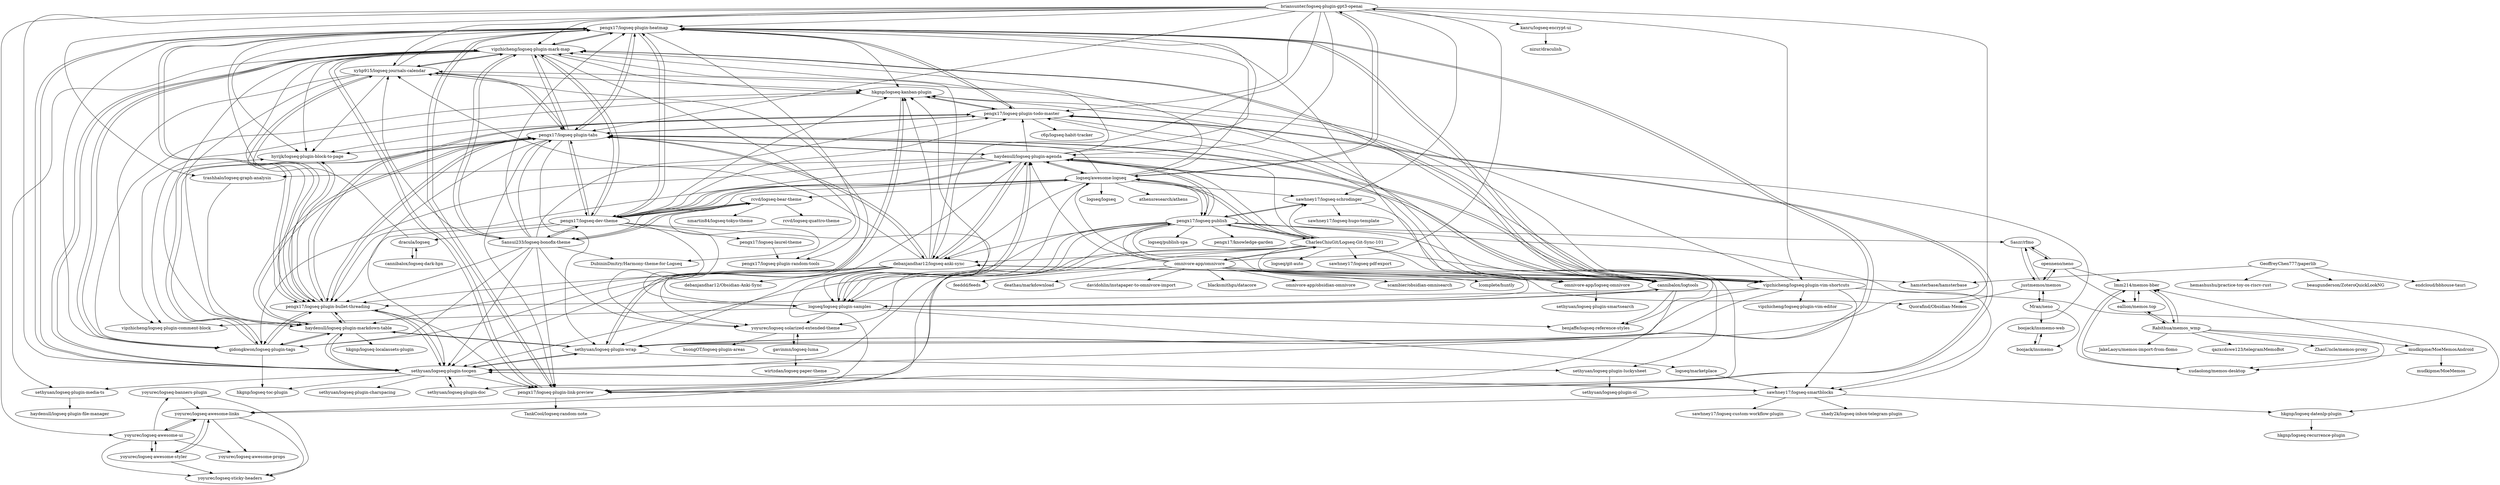digraph G {
"yoyurec/logseq-banners-plugin" -> "yoyurec/logseq-sticky-headers"
"yoyurec/logseq-banners-plugin" -> "yoyurec/logseq-awesome-links"
"briansunter/logseq-plugin-gpt3-openai" -> "yoyurec/logseq-awesome-ui"
"briansunter/logseq-plugin-gpt3-openai" -> "pengx17/logseq-plugin-heatmap"
"briansunter/logseq-plugin-gpt3-openai" -> "xyhp915/logseq-journals-calendar"
"briansunter/logseq-plugin-gpt3-openai" -> "haydenull/logseq-plugin-agenda"
"briansunter/logseq-plugin-gpt3-openai" -> "vipzhicheng/logseq-plugin-mark-map"
"briansunter/logseq-plugin-gpt3-openai" -> "trashhalo/logseq-graph-analysis"
"briansunter/logseq-plugin-gpt3-openai" -> "debanjandhar12/logseq-anki-sync"
"briansunter/logseq-plugin-gpt3-openai" -> "logseq/awesome-logseq"
"briansunter/logseq-plugin-gpt3-openai" -> "pengx17/logseq-plugin-todo-master"
"briansunter/logseq-plugin-gpt3-openai" -> "kanru/logseq-encrypt-ui"
"briansunter/logseq-plugin-gpt3-openai" -> "pengx17/logseq-plugin-tabs"
"briansunter/logseq-plugin-gpt3-openai" -> "vipzhicheng/logseq-plugin-vim-shortcuts"
"briansunter/logseq-plugin-gpt3-openai" -> "sethyuan/logseq-plugin-wrap"
"briansunter/logseq-plugin-gpt3-openai" -> "sawhney17/logseq-schrodinger"
"briansunter/logseq-plugin-gpt3-openai" -> "sethyuan/logseq-plugin-tocgen"
"omnivore-app/omnivore" -> "omnivore-app/logseq-omnivore"
"omnivore-app/omnivore" -> "omnivore-app/obsidian-omnivore"
"omnivore-app/omnivore" -> "hamsterbase/hamsterbase"
"omnivore-app/omnivore" -> "haydenull/logseq-plugin-agenda"
"omnivore-app/omnivore" -> "logseq/awesome-logseq"
"omnivore-app/omnivore" -> "briansunter/logseq-plugin-gpt3-openai"
"omnivore-app/omnivore" -> "scambier/obsidian-omnisearch" ["e"=1]
"omnivore-app/omnivore" -> "pengx17/logseq-publish"
"omnivore-app/omnivore" -> "CharlesChiuGit/Logseq-Git-Sync-101"
"omnivore-app/omnivore" -> "Quorafind/Obsidian-Memos" ["e"=1]
"omnivore-app/omnivore" -> "lcomplete/huntly" ["e"=1]
"omnivore-app/omnivore" -> "feeddd/feeds" ["e"=1]
"omnivore-app/omnivore" -> "deathau/markdownload" ["e"=1]
"omnivore-app/omnivore" -> "davidohlin/instapaper-to-omnivore-import"
"omnivore-app/omnivore" -> "blacksmithgu/datacore" ["e"=1]
"logseq/marketplace" -> "sawhney17/logseq-smartblocks"
"GeoffreyChen777/paperlib" -> "hamsterbase/hamsterbase"
"GeoffreyChen777/paperlib" -> "beaugunderson/ZoteroQuickLookNG"
"GeoffreyChen777/paperlib" -> "endcloud/bbhouse-tauri" ["e"=1]
"GeoffreyChen777/paperlib" -> "hemashushu/practice-toy-os-riscv-rust" ["e"=1]
"yoyurec/logseq-awesome-ui" -> "yoyurec/logseq-awesome-links"
"yoyurec/logseq-awesome-ui" -> "yoyurec/logseq-awesome-styler"
"yoyurec/logseq-awesome-ui" -> "yoyurec/logseq-sticky-headers"
"yoyurec/logseq-awesome-ui" -> "yoyurec/logseq-awesome-props"
"yoyurec/logseq-awesome-ui" -> "yoyurec/logseq-banners-plugin"
"haydenull/logseq-plugin-agenda" -> "pengx17/logseq-plugin-tabs"
"haydenull/logseq-plugin-agenda" -> "logseq/awesome-logseq"
"haydenull/logseq-plugin-agenda" -> "logseq/logseq-plugin-samples"
"haydenull/logseq-plugin-agenda" -> "debanjandhar12/logseq-anki-sync"
"haydenull/logseq-plugin-agenda" -> "pengx17/logseq-plugin-todo-master"
"haydenull/logseq-plugin-agenda" -> "pengx17/logseq-dev-theme"
"haydenull/logseq-plugin-agenda" -> "pengx17/logseq-publish"
"haydenull/logseq-plugin-agenda" -> "gidongkwon/logseq-plugin-tags"
"haydenull/logseq-plugin-agenda" -> "sawhney17/logseq-smartblocks"
"haydenull/logseq-plugin-agenda" -> "vipzhicheng/logseq-plugin-mark-map"
"haydenull/logseq-plugin-agenda" -> "yoyurec/logseq-solarized-extended-theme"
"haydenull/logseq-plugin-agenda" -> "pengx17/logseq-plugin-heatmap"
"haydenull/logseq-plugin-agenda" -> "vipzhicheng/logseq-plugin-vim-shortcuts"
"haydenull/logseq-plugin-agenda" -> "trashhalo/logseq-graph-analysis"
"haydenull/logseq-plugin-agenda" -> "pengx17/logseq-plugin-bullet-threading"
"logseq/awesome-logseq" -> "haydenull/logseq-plugin-agenda"
"logseq/awesome-logseq" -> "pengx17/logseq-dev-theme"
"logseq/awesome-logseq" -> "logseq/logseq" ["e"=1]
"logseq/awesome-logseq" -> "pengx17/logseq-publish"
"logseq/awesome-logseq" -> "CharlesChiuGit/Logseq-Git-Sync-101"
"logseq/awesome-logseq" -> "logseq/logseq-plugin-samples"
"logseq/awesome-logseq" -> "Sansui233/logseq-bonofix-theme"
"logseq/awesome-logseq" -> "briansunter/logseq-plugin-gpt3-openai"
"logseq/awesome-logseq" -> "vipzhicheng/logseq-plugin-mark-map"
"logseq/awesome-logseq" -> "pengx17/logseq-plugin-heatmap"
"logseq/awesome-logseq" -> "debanjandhar12/logseq-anki-sync"
"logseq/awesome-logseq" -> "rcvd/logseq-bear-theme"
"logseq/awesome-logseq" -> "pengx17/logseq-plugin-tabs"
"logseq/awesome-logseq" -> "athensresearch/athens" ["e"=1]
"logseq/awesome-logseq" -> "sawhney17/logseq-schrodinger"
"yoyurec/logseq-awesome-styler" -> "yoyurec/logseq-awesome-links"
"yoyurec/logseq-awesome-styler" -> "yoyurec/logseq-awesome-ui"
"yoyurec/logseq-awesome-styler" -> "yoyurec/logseq-sticky-headers"
"CharlesChiuGit/Logseq-Git-Sync-101" -> "pengx17/logseq-publish"
"CharlesChiuGit/Logseq-Git-Sync-101" -> "logseq/awesome-logseq"
"CharlesChiuGit/Logseq-Git-Sync-101" -> "logseq/git-auto"
"CharlesChiuGit/Logseq-Git-Sync-101" -> "haydenull/logseq-plugin-agenda"
"CharlesChiuGit/Logseq-Git-Sync-101" -> "sawhney17/logseq-schrodinger"
"CharlesChiuGit/Logseq-Git-Sync-101" -> "pengx17/logseq-plugin-tabs"
"CharlesChiuGit/Logseq-Git-Sync-101" -> "logseq/logseq-plugin-samples"
"CharlesChiuGit/Logseq-Git-Sync-101" -> "vipzhicheng/logseq-plugin-vim-shortcuts"
"CharlesChiuGit/Logseq-Git-Sync-101" -> "sethyuan/logseq-plugin-doc"
"CharlesChiuGit/Logseq-Git-Sync-101" -> "sethyuan/logseq-plugin-tocgen"
"CharlesChiuGit/Logseq-Git-Sync-101" -> "sethyuan/logseq-plugin-luckysheet"
"CharlesChiuGit/Logseq-Git-Sync-101" -> "omnivore-app/omnivore"
"CharlesChiuGit/Logseq-Git-Sync-101" -> "sawhney17/logseq-pdf-export"
"CharlesChiuGit/Logseq-Git-Sync-101" -> "debanjandhar12/logseq-anki-sync"
"CharlesChiuGit/Logseq-Git-Sync-101" -> "cannibalox/logtools"
"mudkipme/MoeMemosAndroid" -> "mudkipme/MoeMemos"
"mudkipme/MoeMemosAndroid" -> "xudaolong/memos-desktop"
"mudkipme/MoeMemosAndroid" -> "lmm214/memos-bber"
"gidongkwon/logseq-plugin-tags" -> "pengx17/logseq-plugin-tabs"
"gidongkwon/logseq-plugin-tags" -> "hkgnp/logseq-toc-plugin"
"gidongkwon/logseq-plugin-tags" -> "pengx17/logseq-plugin-bullet-threading"
"gidongkwon/logseq-plugin-tags" -> "haydenull/logseq-plugin-markdown-table"
"gidongkwon/logseq-plugin-tags" -> "hyrijk/logseq-plugin-block-to-page"
"gidongkwon/logseq-plugin-tags" -> "hkgnp/logseq-kanban-plugin"
"gidongkwon/logseq-plugin-tags" -> "vipzhicheng/logseq-plugin-mark-map"
"pengx17/logseq-publish" -> "sawhney17/logseq-schrodinger"
"pengx17/logseq-publish" -> "haydenull/logseq-plugin-agenda"
"pengx17/logseq-publish" -> "sethyuan/logseq-plugin-tocgen"
"pengx17/logseq-publish" -> "Saszr/rfmo"
"pengx17/logseq-publish" -> "sawhney17/logseq-smartblocks"
"pengx17/logseq-publish" -> "logseq/logseq-plugin-samples"
"pengx17/logseq-publish" -> "cannibalox/logtools"
"pengx17/logseq-publish" -> "logseq/publish-spa"
"pengx17/logseq-publish" -> "yoyurec/logseq-solarized-extended-theme"
"pengx17/logseq-publish" -> "CharlesChiuGit/Logseq-Git-Sync-101"
"pengx17/logseq-publish" -> "yoyurec/logseq-awesome-links"
"pengx17/logseq-publish" -> "debanjandhar12/logseq-anki-sync"
"pengx17/logseq-publish" -> "pengx17/knowledge-garden"
"pengx17/logseq-publish" -> "pengx17/logseq-plugin-link-preview"
"pengx17/logseq-publish" -> "logseq/awesome-logseq"
"sawhney17/logseq-schrodinger" -> "pengx17/logseq-publish"
"sawhney17/logseq-schrodinger" -> "sawhney17/logseq-hugo-template"
"sawhney17/logseq-schrodinger" -> "omnivore-app/logseq-omnivore"
"sethyuan/logseq-plugin-tocgen" -> "sethyuan/logseq-plugin-doc"
"sethyuan/logseq-plugin-tocgen" -> "sethyuan/logseq-plugin-wrap"
"sethyuan/logseq-plugin-tocgen" -> "pengx17/logseq-plugin-heatmap"
"sethyuan/logseq-plugin-tocgen" -> "sethyuan/logseq-plugin-charspacing"
"sethyuan/logseq-plugin-tocgen" -> "haydenull/logseq-plugin-markdown-table"
"sethyuan/logseq-plugin-tocgen" -> "hkgnp/logseq-toc-plugin"
"sethyuan/logseq-plugin-tocgen" -> "pengx17/logseq-plugin-bullet-threading"
"sethyuan/logseq-plugin-tocgen" -> "sawhney17/logseq-smartblocks"
"sethyuan/logseq-plugin-tocgen" -> "sethyuan/logseq-plugin-media-ts"
"sethyuan/logseq-plugin-tocgen" -> "vipzhicheng/logseq-plugin-mark-map"
"sethyuan/logseq-plugin-tocgen" -> "pengx17/logseq-plugin-link-preview"
"openneno/neno" -> "Saszr/rfmo"
"openneno/neno" -> "justmemos/memos"
"openneno/neno" -> "eallion/memos.top"
"openneno/neno" -> "lmm214/memos-bber"
"pengx17/logseq-plugin-tabs" -> "pengx17/logseq-plugin-bullet-threading"
"pengx17/logseq-plugin-tabs" -> "vipzhicheng/logseq-plugin-mark-map"
"pengx17/logseq-plugin-tabs" -> "pengx17/logseq-plugin-heatmap"
"pengx17/logseq-plugin-tabs" -> "gidongkwon/logseq-plugin-tags"
"pengx17/logseq-plugin-tabs" -> "xyhp915/logseq-journals-calendar"
"pengx17/logseq-plugin-tabs" -> "pengx17/logseq-dev-theme"
"pengx17/logseq-plugin-tabs" -> "pengx17/logseq-plugin-todo-master"
"pengx17/logseq-plugin-tabs" -> "pengx17/logseq-plugin-link-preview"
"pengx17/logseq-plugin-tabs" -> "haydenull/logseq-plugin-markdown-table"
"pengx17/logseq-plugin-tabs" -> "hyrijk/logseq-plugin-block-to-page"
"pengx17/logseq-plugin-tabs" -> "vipzhicheng/logseq-plugin-vim-shortcuts"
"pengx17/logseq-plugin-tabs" -> "debanjandhar12/logseq-anki-sync"
"pengx17/logseq-plugin-tabs" -> "sethyuan/logseq-plugin-tocgen"
"pengx17/logseq-plugin-tabs" -> "sethyuan/logseq-plugin-wrap"
"pengx17/logseq-plugin-tabs" -> "haydenull/logseq-plugin-agenda"
"pengx17/logseq-plugin-todo-master" -> "hkgnp/logseq-kanban-plugin"
"pengx17/logseq-plugin-todo-master" -> "pengx17/logseq-plugin-link-preview"
"pengx17/logseq-plugin-todo-master" -> "pengx17/logseq-plugin-heatmap"
"pengx17/logseq-plugin-todo-master" -> "pengx17/logseq-plugin-bullet-threading"
"pengx17/logseq-plugin-todo-master" -> "pengx17/logseq-plugin-tabs"
"pengx17/logseq-plugin-todo-master" -> "hyrijk/logseq-plugin-block-to-page"
"pengx17/logseq-plugin-todo-master" -> "benjaffe/logseq-reference-styles"
"pengx17/logseq-plugin-todo-master" -> "c6p/logseq-habit-tracker"
"xyhp915/logseq-journals-calendar" -> "pengx17/logseq-plugin-bullet-threading"
"xyhp915/logseq-journals-calendar" -> "pengx17/logseq-plugin-tabs"
"xyhp915/logseq-journals-calendar" -> "vipzhicheng/logseq-plugin-mark-map"
"xyhp915/logseq-journals-calendar" -> "hyrijk/logseq-plugin-block-to-page"
"xyhp915/logseq-journals-calendar" -> "hkgnp/logseq-kanban-plugin"
"xyhp915/logseq-journals-calendar" -> "vipzhicheng/logseq-plugin-comment-block"
"xyhp915/logseq-journals-calendar" -> "haydenull/logseq-plugin-markdown-table"
"xyhp915/logseq-journals-calendar" -> "pengx17/logseq-plugin-heatmap"
"Mran/neno" -> "boojack/insmemo"
"Mran/neno" -> "boojack/insmemo-web"
"Mran/neno" -> "justmemos/memos"
"haydenull/logseq-plugin-markdown-table" -> "sethyuan/logseq-plugin-wrap"
"haydenull/logseq-plugin-markdown-table" -> "gidongkwon/logseq-plugin-tags"
"haydenull/logseq-plugin-markdown-table" -> "pengx17/logseq-plugin-bullet-threading"
"haydenull/logseq-plugin-markdown-table" -> "hkgnp/logseq-localassets-plugin"
"haydenull/logseq-plugin-markdown-table" -> "sethyuan/logseq-plugin-tocgen"
"haydenull/logseq-plugin-markdown-table" -> "pengx17/logseq-plugin-tabs"
"hkgnp/logseq-kanban-plugin" -> "pengx17/logseq-plugin-todo-master"
"hkgnp/logseq-kanban-plugin" -> "vipzhicheng/logseq-plugin-comment-block"
"hkgnp/logseq-kanban-plugin" -> "sethyuan/logseq-plugin-wrap"
"pengx17/logseq-dev-theme" -> "Sansui233/logseq-bonofix-theme"
"pengx17/logseq-dev-theme" -> "pengx17/logseq-plugin-tabs"
"pengx17/logseq-dev-theme" -> "pengx17/logseq-plugin-heatmap"
"pengx17/logseq-dev-theme" -> "pengx17/logseq-plugin-bullet-threading"
"pengx17/logseq-dev-theme" -> "vipzhicheng/logseq-plugin-mark-map"
"pengx17/logseq-dev-theme" -> "haydenull/logseq-plugin-agenda"
"pengx17/logseq-dev-theme" -> "pengx17/logseq-plugin-todo-master"
"pengx17/logseq-dev-theme" -> "rcvd/logseq-bear-theme"
"pengx17/logseq-dev-theme" -> "pengx17/logseq-plugin-link-preview"
"pengx17/logseq-dev-theme" -> "logseq/awesome-logseq"
"pengx17/logseq-dev-theme" -> "dracula/logseq"
"pengx17/logseq-dev-theme" -> "hkgnp/logseq-kanban-plugin"
"pengx17/logseq-dev-theme" -> "pengx17/logseq-laurel-theme"
"pengx17/logseq-dev-theme" -> "logseq/logseq-plugin-samples"
"pengx17/logseq-dev-theme" -> "yoyurec/logseq-solarized-extended-theme"
"pengx17/logseq-plugin-link-preview" -> "pengx17/logseq-plugin-todo-master"
"pengx17/logseq-plugin-link-preview" -> "TankCool/logseq-random-note"
"pengx17/logseq-plugin-link-preview" -> "vipzhicheng/logseq-plugin-mark-map"
"pengx17/logseq-plugin-link-preview" -> "pengx17/logseq-plugin-heatmap"
"sethyuan/logseq-plugin-media-ts" -> "haydenull/logseq-plugin-file-manager"
"trashhalo/logseq-graph-analysis" -> "haydenull/logseq-plugin-markdown-table"
"vipzhicheng/logseq-plugin-mark-map" -> "pengx17/logseq-plugin-tabs"
"vipzhicheng/logseq-plugin-mark-map" -> "xyhp915/logseq-journals-calendar"
"vipzhicheng/logseq-plugin-mark-map" -> "pengx17/logseq-plugin-link-preview"
"vipzhicheng/logseq-plugin-mark-map" -> "pengx17/logseq-plugin-heatmap"
"vipzhicheng/logseq-plugin-mark-map" -> "gidongkwon/logseq-plugin-tags"
"vipzhicheng/logseq-plugin-mark-map" -> "haydenull/logseq-plugin-markdown-table"
"vipzhicheng/logseq-plugin-mark-map" -> "sethyuan/logseq-plugin-tocgen"
"vipzhicheng/logseq-plugin-mark-map" -> "hyrijk/logseq-plugin-block-to-page"
"vipzhicheng/logseq-plugin-mark-map" -> "cannibalox/logtools"
"vipzhicheng/logseq-plugin-mark-map" -> "pengx17/logseq-plugin-bullet-threading"
"vipzhicheng/logseq-plugin-mark-map" -> "sethyuan/logseq-plugin-media-ts"
"vipzhicheng/logseq-plugin-mark-map" -> "Sansui233/logseq-bonofix-theme"
"vipzhicheng/logseq-plugin-mark-map" -> "pengx17/logseq-dev-theme"
"vipzhicheng/logseq-plugin-mark-map" -> "hkgnp/logseq-kanban-plugin"
"vipzhicheng/logseq-plugin-mark-map" -> "pengx17/logseq-plugin-random-tools"
"debanjandhar12/logseq-anki-sync" -> "pengx17/logseq-plugin-tabs"
"debanjandhar12/logseq-anki-sync" -> "sethyuan/logseq-plugin-wrap"
"debanjandhar12/logseq-anki-sync" -> "haydenull/logseq-plugin-agenda"
"debanjandhar12/logseq-anki-sync" -> "xyhp915/logseq-journals-calendar"
"debanjandhar12/logseq-anki-sync" -> "sethyuan/logseq-plugin-tocgen"
"debanjandhar12/logseq-anki-sync" -> "haydenull/logseq-plugin-markdown-table"
"debanjandhar12/logseq-anki-sync" -> "vipzhicheng/logseq-plugin-vim-shortcuts"
"debanjandhar12/logseq-anki-sync" -> "pengx17/logseq-plugin-bullet-threading"
"debanjandhar12/logseq-anki-sync" -> "logseq/logseq-plugin-samples"
"debanjandhar12/logseq-anki-sync" -> "vipzhicheng/logseq-plugin-mark-map"
"debanjandhar12/logseq-anki-sync" -> "debanjandhar12/Obsidian-Anki-Sync" ["e"=1]
"debanjandhar12/logseq-anki-sync" -> "cannibalox/logtools"
"debanjandhar12/logseq-anki-sync" -> "gidongkwon/logseq-plugin-tags"
"debanjandhar12/logseq-anki-sync" -> "pengx17/logseq-plugin-link-preview"
"debanjandhar12/logseq-anki-sync" -> "hkgnp/logseq-kanban-plugin"
"Sansui233/logseq-bonofix-theme" -> "pengx17/logseq-dev-theme"
"Sansui233/logseq-bonofix-theme" -> "DubininDmitry/Harmony-theme-for-Logseq"
"Sansui233/logseq-bonofix-theme" -> "pengx17/logseq-plugin-link-preview"
"Sansui233/logseq-bonofix-theme" -> "pengx17/logseq-plugin-heatmap"
"Sansui233/logseq-bonofix-theme" -> "vipzhicheng/logseq-plugin-mark-map"
"Sansui233/logseq-bonofix-theme" -> "xyhp915/logseq-journals-calendar"
"Sansui233/logseq-bonofix-theme" -> "pengx17/logseq-plugin-bullet-threading"
"Sansui233/logseq-bonofix-theme" -> "pengx17/logseq-plugin-tabs"
"Sansui233/logseq-bonofix-theme" -> "gidongkwon/logseq-plugin-tags"
"Sansui233/logseq-bonofix-theme" -> "rcvd/logseq-bear-theme"
"Sansui233/logseq-bonofix-theme" -> "yoyurec/logseq-solarized-extended-theme"
"Sansui233/logseq-bonofix-theme" -> "pengx17/logseq-plugin-todo-master"
"Sansui233/logseq-bonofix-theme" -> "sethyuan/logseq-plugin-tocgen"
"gavinmn/logseq-luma" -> "yoyurec/logseq-solarized-extended-theme"
"gavinmn/logseq-luma" -> "wirtzdan/logseq-paper-theme"
"cannibalox/logtools" -> "hkgnp/logseq-kanban-plugin"
"cannibalox/logtools" -> "vipzhicheng/logseq-plugin-mark-map"
"cannibalox/logtools" -> "pengx17/logseq-plugin-heatmap"
"cannibalox/logtools" -> "pengx17/logseq-plugin-link-preview"
"cannibalox/logtools" -> "pengx17/logseq-plugin-todo-master"
"cannibalox/logtools" -> "benjaffe/logseq-reference-styles"
"cannibalox/logtools" -> "logseq/logseq-plugin-samples"
"pengx17/logseq-plugin-heatmap" -> "pengx17/logseq-plugin-bullet-threading"
"pengx17/logseq-plugin-heatmap" -> "pengx17/logseq-plugin-tabs"
"pengx17/logseq-plugin-heatmap" -> "pengx17/logseq-plugin-todo-master"
"pengx17/logseq-plugin-heatmap" -> "vipzhicheng/logseq-plugin-mark-map"
"pengx17/logseq-plugin-heatmap" -> "pengx17/logseq-plugin-link-preview"
"pengx17/logseq-plugin-heatmap" -> "sethyuan/logseq-plugin-tocgen"
"pengx17/logseq-plugin-heatmap" -> "sethyuan/logseq-plugin-wrap"
"pengx17/logseq-plugin-heatmap" -> "hyrijk/logseq-plugin-block-to-page"
"pengx17/logseq-plugin-heatmap" -> "pengx17/logseq-dev-theme"
"pengx17/logseq-plugin-heatmap" -> "pengx17/logseq-plugin-random-tools"
"pengx17/logseq-plugin-heatmap" -> "cannibalox/logtools"
"pengx17/logseq-plugin-heatmap" -> "gidongkwon/logseq-plugin-tags"
"pengx17/logseq-plugin-heatmap" -> "hkgnp/logseq-kanban-plugin"
"vipzhicheng/logseq-plugin-vim-shortcuts" -> "pengx17/logseq-plugin-tabs"
"vipzhicheng/logseq-plugin-vim-shortcuts" -> "pengx17/logseq-plugin-bullet-threading"
"vipzhicheng/logseq-plugin-vim-shortcuts" -> "xyhp915/logseq-journals-calendar"
"vipzhicheng/logseq-plugin-vim-shortcuts" -> "sawhney17/logseq-smartblocks"
"vipzhicheng/logseq-plugin-vim-shortcuts" -> "hkgnp/logseq-kanban-plugin"
"vipzhicheng/logseq-plugin-vim-shortcuts" -> "haydenull/logseq-plugin-agenda"
"vipzhicheng/logseq-plugin-vim-shortcuts" -> "vipzhicheng/logseq-plugin-vim-editor"
"vipzhicheng/logseq-plugin-vim-shortcuts" -> "pengx17/logseq-plugin-todo-master"
"vipzhicheng/logseq-plugin-vim-shortcuts" -> "debanjandhar12/logseq-anki-sync"
"vipzhicheng/logseq-plugin-vim-shortcuts" -> "sethyuan/logseq-plugin-wrap"
"vipzhicheng/logseq-plugin-vim-shortcuts" -> "hkgnp/logseq-datenlp-plugin"
"vipzhicheng/logseq-plugin-vim-shortcuts" -> "sethyuan/logseq-plugin-tocgen"
"pengx17/logseq-plugin-bullet-threading" -> "pengx17/logseq-plugin-heatmap"
"pengx17/logseq-plugin-bullet-threading" -> "pengx17/logseq-plugin-tabs"
"pengx17/logseq-plugin-bullet-threading" -> "hyrijk/logseq-plugin-block-to-page"
"pengx17/logseq-plugin-bullet-threading" -> "xyhp915/logseq-journals-calendar"
"pengx17/logseq-plugin-bullet-threading" -> "pengx17/logseq-plugin-todo-master"
"pengx17/logseq-plugin-bullet-threading" -> "gidongkwon/logseq-plugin-tags"
"pengx17/logseq-plugin-bullet-threading" -> "haydenull/logseq-plugin-markdown-table"
"pengx17/logseq-plugin-bullet-threading" -> "pengx17/logseq-plugin-link-preview"
"pengx17/logseq-plugin-bullet-threading" -> "sethyuan/logseq-plugin-tocgen"
"sethyuan/logseq-plugin-wrap" -> "sethyuan/logseq-plugin-tocgen"
"sethyuan/logseq-plugin-wrap" -> "haydenull/logseq-plugin-markdown-table"
"sethyuan/logseq-plugin-wrap" -> "hkgnp/logseq-kanban-plugin"
"sethyuan/logseq-plugin-wrap" -> "sethyuan/logseq-plugin-luckysheet"
"sethyuan/logseq-plugin-wrap" -> "pengx17/logseq-plugin-heatmap"
"rcvd/logseq-bear-theme" -> "nmartin84/logseq-tokyo-theme"
"rcvd/logseq-bear-theme" -> "DubininDmitry/Harmony-theme-for-Logseq"
"rcvd/logseq-bear-theme" -> "Sansui233/logseq-bonofix-theme"
"rcvd/logseq-bear-theme" -> "rcvd/logseq-quattro-theme"
"rcvd/logseq-bear-theme" -> "pengx17/logseq-dev-theme"
"sethyuan/logseq-plugin-luckysheet" -> "sethyuan/logseq-plugin-ol"
"cannibalox/logseq-dark-hpx" -> "dracula/logseq"
"boojack/insmemo" -> "boojack/insmemo-web"
"boojack/insmemo-web" -> "boojack/insmemo"
"kanru/logseq-encrypt-ui" -> "nizur/draculish"
"yoyurec/logseq-awesome-links" -> "yoyurec/logseq-sticky-headers"
"yoyurec/logseq-awesome-links" -> "yoyurec/logseq-awesome-styler"
"yoyurec/logseq-awesome-links" -> "yoyurec/logseq-awesome-props"
"yoyurec/logseq-awesome-links" -> "yoyurec/logseq-awesome-ui"
"logseq/logseq-plugin-samples" -> "pengx17/logseq-plugin-heatmap"
"logseq/logseq-plugin-samples" -> "logseq/marketplace"
"logseq/logseq-plugin-samples" -> "xyhp915/logseq-journals-calendar"
"logseq/logseq-plugin-samples" -> "cannibalox/logtools"
"logseq/logseq-plugin-samples" -> "yoyurec/logseq-solarized-extended-theme"
"logseq/logseq-plugin-samples" -> "haydenull/logseq-plugin-agenda"
"logseq/logseq-plugin-samples" -> "benjaffe/logseq-reference-styles"
"logseq/logseq-plugin-samples" -> "hkgnp/logseq-kanban-plugin"
"logseq/logseq-plugin-samples" -> "vipzhicheng/logseq-plugin-comment-block"
"Saszr/rfmo" -> "openneno/neno"
"Saszr/rfmo" -> "justmemos/memos"
"sethyuan/logseq-plugin-doc" -> "sethyuan/logseq-plugin-tocgen"
"hkgnp/logseq-datenlp-plugin" -> "hkgnp/logseq-recurrence-plugin"
"eallion/memos.top" -> "Rabithua/memos_wmp"
"eallion/memos.top" -> "lmm214/memos-bber"
"lmm214/memos-bber" -> "Rabithua/memos_wmp"
"lmm214/memos-bber" -> "xudaolong/memos-desktop"
"lmm214/memos-bber" -> "eallion/memos.top"
"dracula/logseq" -> "cannibalox/logseq-dark-hpx"
"dracula/logseq" -> "pengx17/logseq-plugin-heatmap"
"Rabithua/memos_wmp" -> "lmm214/memos-bber"
"Rabithua/memos_wmp" -> "eallion/memos.top"
"Rabithua/memos_wmp" -> "qazxcdswe123/telegramMemoBot"
"Rabithua/memos_wmp" -> "xudaolong/memos-desktop"
"Rabithua/memos_wmp" -> "ZhaoUncle/memos-proxy"
"Rabithua/memos_wmp" -> "JakeLaoyu/memos-import-from-flomo"
"Rabithua/memos_wmp" -> "mudkipme/MoeMemosAndroid"
"xudaolong/memos-desktop" -> "lmm214/memos-bber"
"omnivore-app/logseq-omnivore" -> "sethyuan/logseq-plugin-smartsearch"
"hyrijk/logseq-plugin-block-to-page" -> "pengx17/logseq-plugin-bullet-threading"
"justmemos/memos" -> "Saszr/rfmo"
"justmemos/memos" -> "openneno/neno"
"justmemos/memos" -> "Mran/neno"
"justmemos/memos" -> "Quorafind/Obsidian-Memos" ["e"=1]
"sawhney17/logseq-smartblocks" -> "hkgnp/logseq-datenlp-plugin"
"sawhney17/logseq-smartblocks" -> "sawhney17/logseq-custom-workflow-plugin"
"sawhney17/logseq-smartblocks" -> "shady2k/logseq-inbox-telegram-plugin"
"sawhney17/logseq-smartblocks" -> "sethyuan/logseq-plugin-tocgen"
"sawhney17/logseq-smartblocks" -> "yoyurec/logseq-awesome-links"
"yoyurec/logseq-solarized-extended-theme" -> "gavinmn/logseq-luma"
"yoyurec/logseq-solarized-extended-theme" -> "bsongOT/logseq-plugin-areas"
"pengx17/logseq-laurel-theme" -> "pengx17/logseq-plugin-random-tools"
"yoyurec/logseq-banners-plugin" ["l"="-31.155,-20.147"]
"yoyurec/logseq-sticky-headers" ["l"="-31.155,-20.134"]
"yoyurec/logseq-awesome-links" ["l"="-31.123,-20.125"]
"briansunter/logseq-plugin-gpt3-openai" ["l"="-31.06,-20.126"]
"yoyurec/logseq-awesome-ui" ["l"="-31.133,-20.135"]
"pengx17/logseq-plugin-heatmap" ["l"="-31.021,-20.092"]
"xyhp915/logseq-journals-calendar" ["l"="-31.044,-20.076"]
"haydenull/logseq-plugin-agenda" ["l"="-31.038,-20.119"]
"vipzhicheng/logseq-plugin-mark-map" ["l"="-31.02,-20.078"]
"trashhalo/logseq-graph-analysis" ["l"="-31.087,-20.111"]
"debanjandhar12/logseq-anki-sync" ["l"="-31.042,-20.104"]
"logseq/awesome-logseq" ["l"="-31.013,-20.131"]
"pengx17/logseq-plugin-todo-master" ["l"="-31.013,-20.1"]
"kanru/logseq-encrypt-ui" ["l"="-31.06,-20.189"]
"pengx17/logseq-plugin-tabs" ["l"="-31.033,-20.095"]
"vipzhicheng/logseq-plugin-vim-shortcuts" ["l"="-31.066,-20.096"]
"sethyuan/logseq-plugin-wrap" ["l"="-31.054,-20.105"]
"sawhney17/logseq-schrodinger" ["l"="-31.048,-20.17"]
"sethyuan/logseq-plugin-tocgen" ["l"="-31.052,-20.088"]
"omnivore-app/omnivore" ["l"="-31.081,-20.17"]
"omnivore-app/logseq-omnivore" ["l"="-31.076,-20.208"]
"omnivore-app/obsidian-omnivore" ["l"="-31.111,-20.203"]
"hamsterbase/hamsterbase" ["l"="-31.153,-20.215"]
"scambier/obsidian-omnisearch" ["l"="-32.268,-16.315"]
"pengx17/logseq-publish" ["l"="-31.046,-20.142"]
"CharlesChiuGit/Logseq-Git-Sync-101" ["l"="-31.032,-20.147"]
"Quorafind/Obsidian-Memos" ["l"="-32.205,-16.419"]
"lcomplete/huntly" ["l"="26.649,31.253"]
"feeddd/feeds" ["l"="-29.536,-20.542"]
"deathau/markdownload" ["l"="-32.267,-16.464"]
"davidohlin/instapaper-to-omnivore-import" ["l"="-31.112,-20.18"]
"blacksmithgu/datacore" ["l"="-32.271,-16.305"]
"logseq/marketplace" ["l"="-31.085,-20.071"]
"sawhney17/logseq-smartblocks" ["l"="-31.092,-20.096"]
"GeoffreyChen777/paperlib" ["l"="-31.196,-20.24"]
"beaugunderson/ZoteroQuickLookNG" ["l"="-31.222,-20.255"]
"endcloud/bbhouse-tauri" ["l"="12.209,-6.073"]
"hemashushu/practice-toy-os-riscv-rust" ["l"="27.122,29.864"]
"yoyurec/logseq-awesome-styler" ["l"="-31.149,-20.122"]
"yoyurec/logseq-awesome-props" ["l"="-31.14,-20.114"]
"logseq/logseq-plugin-samples" ["l"="-31.022,-20.109"]
"pengx17/logseq-dev-theme" ["l"="-30.996,-20.093"]
"gidongkwon/logseq-plugin-tags" ["l"="-31.037,-20.067"]
"yoyurec/logseq-solarized-extended-theme" ["l"="-30.978,-20.106"]
"pengx17/logseq-plugin-bullet-threading" ["l"="-31.032,-20.078"]
"logseq/logseq" ["l"="-26.76,-17.675"]
"Sansui233/logseq-bonofix-theme" ["l"="-31,-20.076"]
"rcvd/logseq-bear-theme" ["l"="-30.969,-20.076"]
"athensresearch/athens" ["l"="-26.664,-17.757"]
"logseq/git-auto" ["l"="-30.977,-20.178"]
"sethyuan/logseq-plugin-doc" ["l"="-31.074,-20.117"]
"sethyuan/logseq-plugin-luckysheet" ["l"="-31.009,-20.163"]
"sawhney17/logseq-pdf-export" ["l"="-31.01,-20.194"]
"cannibalox/logtools" ["l"="-31.008,-20.111"]
"mudkipme/MoeMemosAndroid" ["l"="-30.922,-20.375"]
"mudkipme/MoeMemos" ["l"="-30.897,-20.395"]
"xudaolong/memos-desktop" ["l"="-30.934,-20.353"]
"lmm214/memos-bber" ["l"="-30.95,-20.345"]
"hkgnp/logseq-toc-plugin" ["l"="-31.058,-20.049"]
"haydenull/logseq-plugin-markdown-table" ["l"="-31.058,-20.076"]
"hyrijk/logseq-plugin-block-to-page" ["l"="-31.02,-20.063"]
"hkgnp/logseq-kanban-plugin" ["l"="-31.038,-20.086"]
"Saszr/rfmo" ["l"="-31.01,-20.264"]
"logseq/publish-spa" ["l"="-31.036,-20.181"]
"pengx17/knowledge-garden" ["l"="-31.026,-20.173"]
"pengx17/logseq-plugin-link-preview" ["l"="-31.01,-20.085"]
"sawhney17/logseq-hugo-template" ["l"="-31.038,-20.201"]
"sethyuan/logseq-plugin-charspacing" ["l"="-31.078,-20.052"]
"sethyuan/logseq-plugin-media-ts" ["l"="-31.04,-20.036"]
"openneno/neno" ["l"="-30.988,-20.304"]
"justmemos/memos" ["l"="-31.016,-20.299"]
"eallion/memos.top" ["l"="-30.969,-20.342"]
"benjaffe/logseq-reference-styles" ["l"="-30.988,-20.119"]
"c6p/logseq-habit-tracker" ["l"="-30.965,-20.131"]
"vipzhicheng/logseq-plugin-comment-block" ["l"="-31.034,-20.052"]
"Mran/neno" ["l"="-31.036,-20.33"]
"boojack/insmemo" ["l"="-31.042,-20.356"]
"boojack/insmemo-web" ["l"="-31.058,-20.348"]
"hkgnp/logseq-localassets-plugin" ["l"="-31.077,-20.036"]
"dracula/logseq" ["l"="-30.953,-20.11"]
"pengx17/logseq-laurel-theme" ["l"="-30.979,-20.049"]
"TankCool/logseq-random-note" ["l"="-30.998,-20.039"]
"haydenull/logseq-plugin-file-manager" ["l"="-31.042,-20.006"]
"pengx17/logseq-plugin-random-tools" ["l"="-31,-20.056"]
"debanjandhar12/Obsidian-Anki-Sync" ["l"="-32.426,-16.321"]
"DubininDmitry/Harmony-theme-for-Logseq" ["l"="-30.962,-20.055"]
"gavinmn/logseq-luma" ["l"="-30.929,-20.099"]
"wirtzdan/logseq-paper-theme" ["l"="-30.89,-20.091"]
"vipzhicheng/logseq-plugin-vim-editor" ["l"="-31.107,-20.085"]
"hkgnp/logseq-datenlp-plugin" ["l"="-31.108,-20.067"]
"nmartin84/logseq-tokyo-theme" ["l"="-30.934,-20.063"]
"rcvd/logseq-quattro-theme" ["l"="-30.939,-20.046"]
"sethyuan/logseq-plugin-ol" ["l"="-30.988,-20.195"]
"cannibalox/logseq-dark-hpx" ["l"="-30.922,-20.122"]
"nizur/draculish" ["l"="-31.056,-20.212"]
"hkgnp/logseq-recurrence-plugin" ["l"="-31.128,-20.047"]
"Rabithua/memos_wmp" ["l"="-30.95,-20.366"]
"qazxcdswe123/telegramMemoBot" ["l"="-30.967,-20.392"]
"ZhaoUncle/memos-proxy" ["l"="-30.921,-20.357"]
"JakeLaoyu/memos-import-from-flomo" ["l"="-30.945,-20.391"]
"sethyuan/logseq-plugin-smartsearch" ["l"="-31.084,-20.234"]
"sawhney17/logseq-custom-workflow-plugin" ["l"="-31.125,-20.091"]
"shady2k/logseq-inbox-telegram-plugin" ["l"="-31.136,-20.075"]
"bsongOT/logseq-plugin-areas" ["l"="-30.946,-20.091"]
}